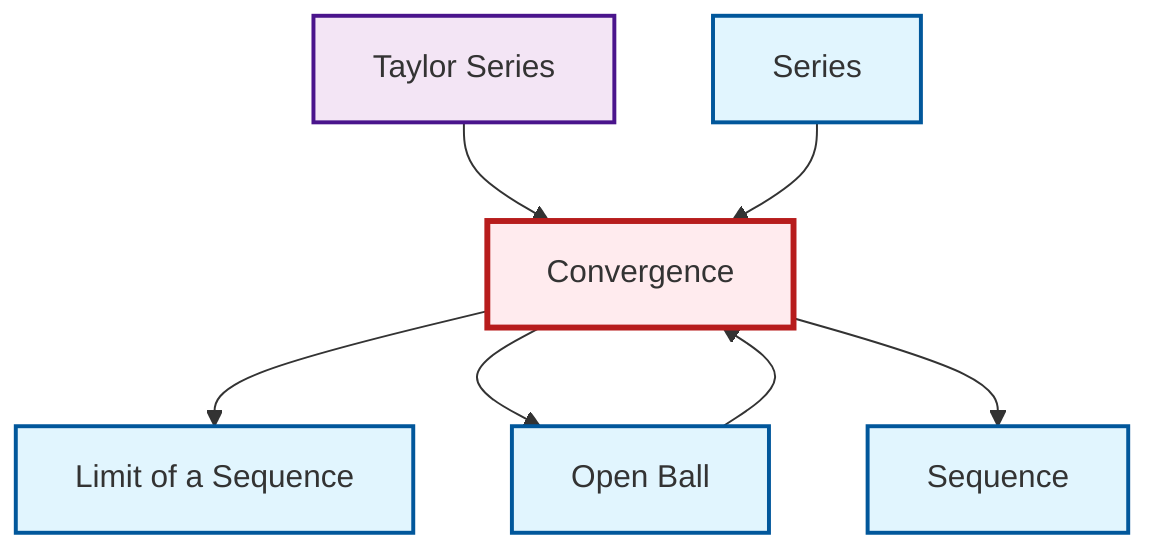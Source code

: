 graph TD
    classDef definition fill:#e1f5fe,stroke:#01579b,stroke-width:2px
    classDef theorem fill:#f3e5f5,stroke:#4a148c,stroke-width:2px
    classDef axiom fill:#fff3e0,stroke:#e65100,stroke-width:2px
    classDef example fill:#e8f5e9,stroke:#1b5e20,stroke-width:2px
    classDef current fill:#ffebee,stroke:#b71c1c,stroke-width:3px
    def-series["Series"]:::definition
    def-limit["Limit of a Sequence"]:::definition
    thm-taylor-series["Taylor Series"]:::theorem
    def-convergence["Convergence"]:::definition
    def-open-ball["Open Ball"]:::definition
    def-sequence["Sequence"]:::definition
    thm-taylor-series --> def-convergence
    def-series --> def-convergence
    def-convergence --> def-limit
    def-open-ball --> def-convergence
    def-convergence --> def-open-ball
    def-convergence --> def-sequence
    class def-convergence current